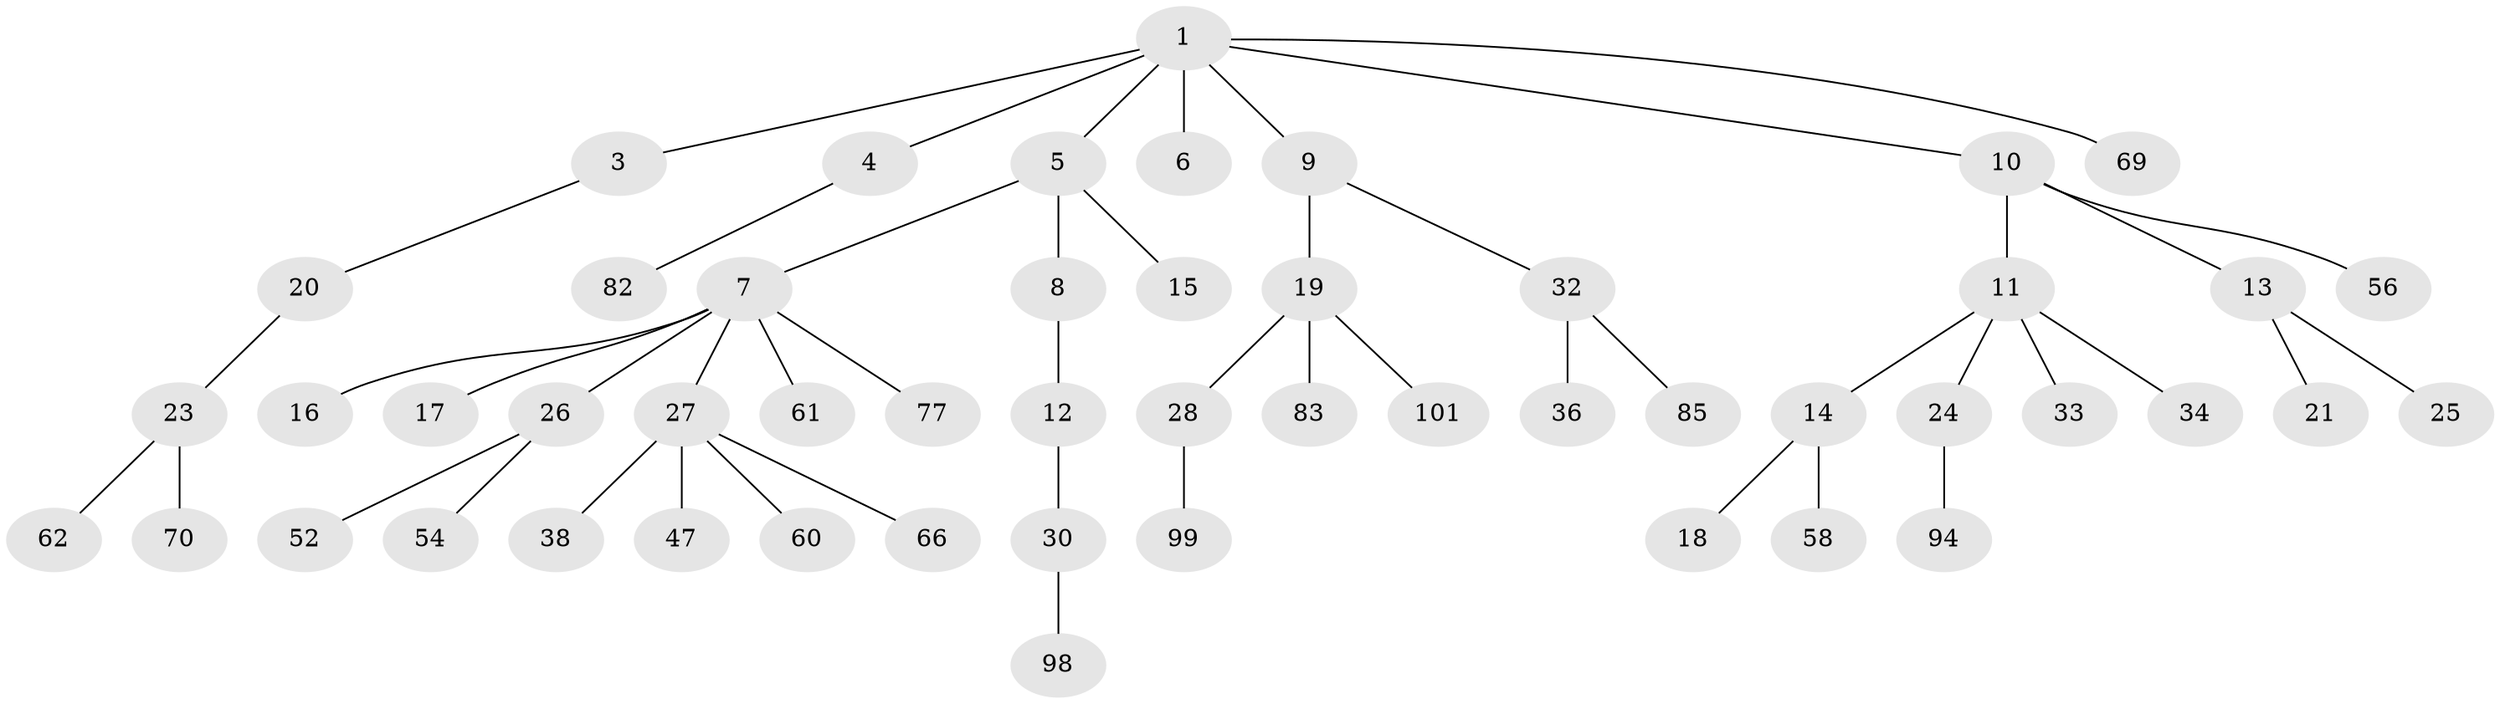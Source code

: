 // original degree distribution, {5: 0.019417475728155338, 4: 0.06796116504854369, 2: 0.27184466019417475, 3: 0.10679611650485436, 7: 0.019417475728155338, 6: 0.019417475728155338, 1: 0.49514563106796117}
// Generated by graph-tools (version 1.1) at 2025/15/03/09/25 04:15:29]
// undirected, 51 vertices, 50 edges
graph export_dot {
graph [start="1"]
  node [color=gray90,style=filled];
  1 [super="+2+51"];
  3;
  4;
  5;
  6 [super="+76+67"];
  7;
  8 [super="+68+49"];
  9;
  10 [super="+72"];
  11 [super="+22+31+29+50"];
  12 [super="+92+71"];
  13;
  14;
  15 [super="+64"];
  16;
  17 [super="+87"];
  18;
  19 [super="+53"];
  20;
  21;
  23 [super="+37"];
  24;
  25;
  26 [super="+78+100+40+45+48"];
  27 [super="+55+46+41"];
  28 [super="+43+59"];
  30;
  32 [super="+44"];
  33 [super="+73+35"];
  34 [super="+39+42"];
  36;
  38;
  47;
  52;
  54;
  56;
  58 [super="+79"];
  60 [super="+65"];
  61;
  62;
  66;
  69;
  70 [super="+81"];
  77;
  82;
  83;
  85;
  94;
  98;
  99;
  101;
  1 -- 3;
  1 -- 5;
  1 -- 9;
  1 -- 10;
  1 -- 4;
  1 -- 6;
  1 -- 69;
  3 -- 20;
  4 -- 82;
  5 -- 7;
  5 -- 8;
  5 -- 15;
  7 -- 16;
  7 -- 17;
  7 -- 26;
  7 -- 27;
  7 -- 61;
  7 -- 77;
  8 -- 12;
  9 -- 19;
  9 -- 32;
  10 -- 11;
  10 -- 13;
  10 -- 56;
  11 -- 14;
  11 -- 24;
  11 -- 33;
  11 -- 34;
  12 -- 30;
  13 -- 21;
  13 -- 25;
  14 -- 18;
  14 -- 58;
  19 -- 28;
  19 -- 83;
  19 -- 101;
  20 -- 23;
  23 -- 70;
  23 -- 62;
  24 -- 94;
  26 -- 52;
  26 -- 54;
  27 -- 38;
  27 -- 47;
  27 -- 60;
  27 -- 66;
  28 -- 99;
  30 -- 98;
  32 -- 36;
  32 -- 85;
}

